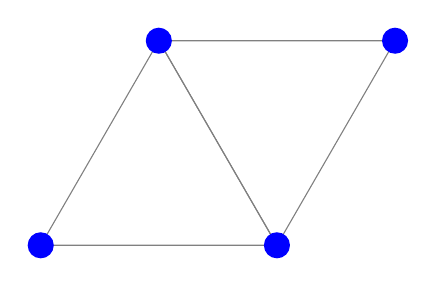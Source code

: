 \begin{tikzpicture}[
  mesh/.style={gray},
  vertex/.style={circle, blue, fill}]

\draw[mesh] (0,0) -- ++(60:3) -- +(-60:3) -- cycle;
\draw[mesh] (3,0) -- ++(60:3) -- +(-180:3) -- cycle;
\node[vertex] (v1) at (0,0) {};
\node[vertex] (v2) at (60:3) {};
\node[vertex] (v3) at (0:3) {};
\node[vertex] (v4) at ($(0:3) + (60:3)$) {};
\end{tikzpicture}
